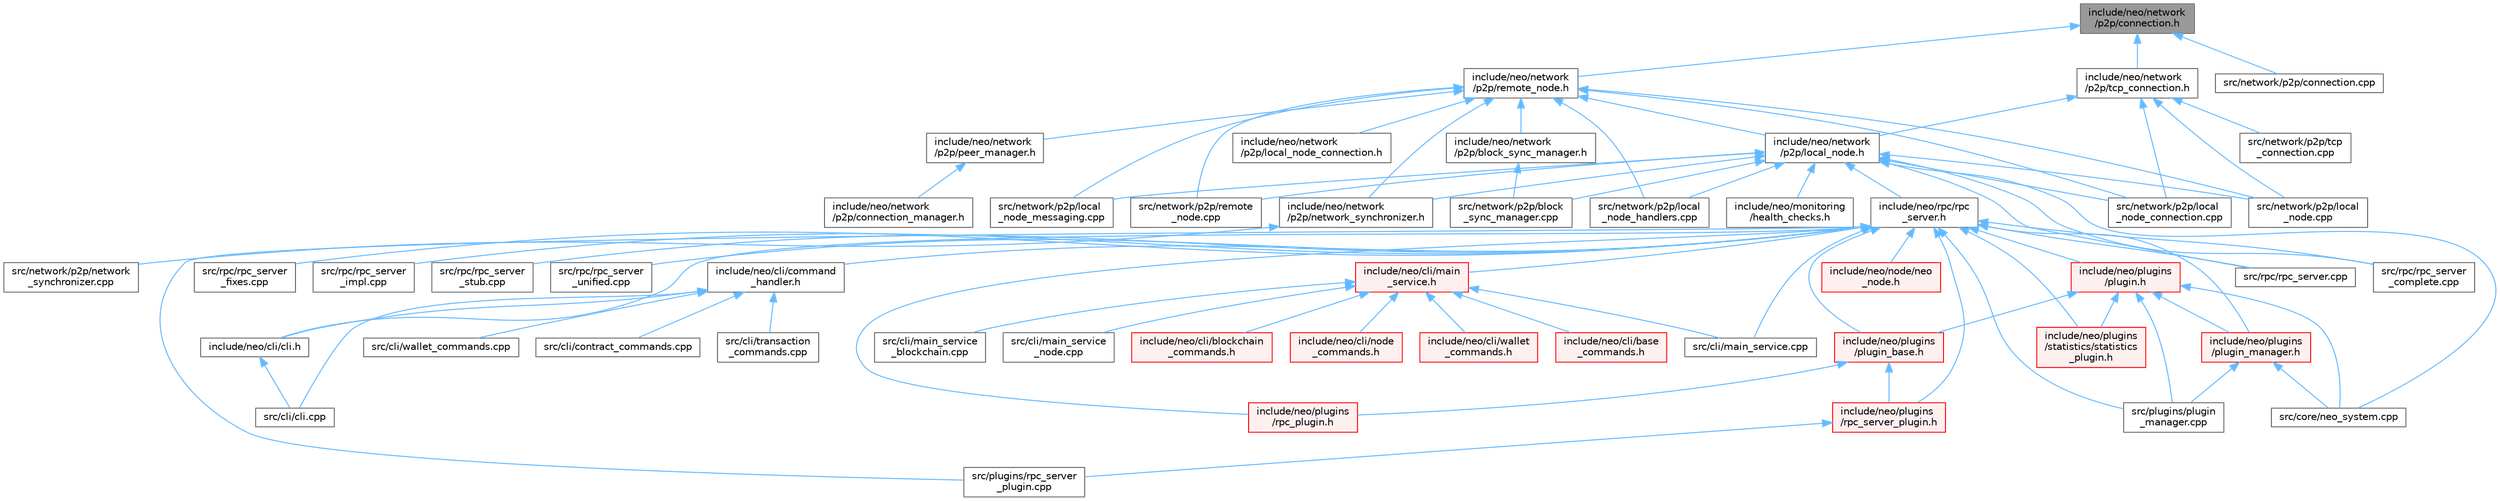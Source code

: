 digraph "include/neo/network/p2p/connection.h"
{
 // LATEX_PDF_SIZE
  bgcolor="transparent";
  edge [fontname=Helvetica,fontsize=10,labelfontname=Helvetica,labelfontsize=10];
  node [fontname=Helvetica,fontsize=10,shape=box,height=0.2,width=0.4];
  Node1 [id="Node000001",label="include/neo/network\l/p2p/connection.h",height=0.2,width=0.4,color="gray40", fillcolor="grey60", style="filled", fontcolor="black",tooltip=" "];
  Node1 -> Node2 [id="edge1_Node000001_Node000002",dir="back",color="steelblue1",style="solid",tooltip=" "];
  Node2 [id="Node000002",label="include/neo/network\l/p2p/remote_node.h",height=0.2,width=0.4,color="grey40", fillcolor="white", style="filled",URL="$remote__node_8h.html",tooltip=" "];
  Node2 -> Node3 [id="edge2_Node000002_Node000003",dir="back",color="steelblue1",style="solid",tooltip=" "];
  Node3 [id="Node000003",label="include/neo/network\l/p2p/block_sync_manager.h",height=0.2,width=0.4,color="grey40", fillcolor="white", style="filled",URL="$block__sync__manager_8h.html",tooltip=" "];
  Node3 -> Node4 [id="edge3_Node000003_Node000004",dir="back",color="steelblue1",style="solid",tooltip=" "];
  Node4 [id="Node000004",label="src/network/p2p/block\l_sync_manager.cpp",height=0.2,width=0.4,color="grey40", fillcolor="white", style="filled",URL="$block__sync__manager_8cpp.html",tooltip=" "];
  Node2 -> Node5 [id="edge4_Node000002_Node000005",dir="back",color="steelblue1",style="solid",tooltip=" "];
  Node5 [id="Node000005",label="include/neo/network\l/p2p/local_node.h",height=0.2,width=0.4,color="grey40", fillcolor="white", style="filled",URL="$local__node_8h.html",tooltip=" "];
  Node5 -> Node6 [id="edge5_Node000005_Node000006",dir="back",color="steelblue1",style="solid",tooltip=" "];
  Node6 [id="Node000006",label="include/neo/monitoring\l/health_checks.h",height=0.2,width=0.4,color="grey40", fillcolor="white", style="filled",URL="$health__checks_8h.html",tooltip=" "];
  Node5 -> Node7 [id="edge6_Node000005_Node000007",dir="back",color="steelblue1",style="solid",tooltip=" "];
  Node7 [id="Node000007",label="include/neo/network\l/p2p/network_synchronizer.h",height=0.2,width=0.4,color="grey40", fillcolor="white", style="filled",URL="$network__synchronizer_8h.html",tooltip=" "];
  Node7 -> Node8 [id="edge7_Node000007_Node000008",dir="back",color="steelblue1",style="solid",tooltip=" "];
  Node8 [id="Node000008",label="src/network/p2p/network\l_synchronizer.cpp",height=0.2,width=0.4,color="grey40", fillcolor="white", style="filled",URL="$network__synchronizer_8cpp.html",tooltip=" "];
  Node5 -> Node9 [id="edge8_Node000005_Node000009",dir="back",color="steelblue1",style="solid",tooltip=" "];
  Node9 [id="Node000009",label="include/neo/rpc/rpc\l_server.h",height=0.2,width=0.4,color="grey40", fillcolor="white", style="filled",URL="$rpc__server_8h.html",tooltip=" "];
  Node9 -> Node10 [id="edge9_Node000009_Node000010",dir="back",color="steelblue1",style="solid",tooltip=" "];
  Node10 [id="Node000010",label="include/neo/cli/cli.h",height=0.2,width=0.4,color="grey40", fillcolor="white", style="filled",URL="$cli_8h.html",tooltip=" "];
  Node10 -> Node11 [id="edge10_Node000010_Node000011",dir="back",color="steelblue1",style="solid",tooltip=" "];
  Node11 [id="Node000011",label="src/cli/cli.cpp",height=0.2,width=0.4,color="grey40", fillcolor="white", style="filled",URL="$cli_8cpp.html",tooltip=" "];
  Node9 -> Node12 [id="edge11_Node000009_Node000012",dir="back",color="steelblue1",style="solid",tooltip=" "];
  Node12 [id="Node000012",label="include/neo/cli/command\l_handler.h",height=0.2,width=0.4,color="grey40", fillcolor="white", style="filled",URL="$command__handler_8h.html",tooltip=" "];
  Node12 -> Node10 [id="edge12_Node000012_Node000010",dir="back",color="steelblue1",style="solid",tooltip=" "];
  Node12 -> Node11 [id="edge13_Node000012_Node000011",dir="back",color="steelblue1",style="solid",tooltip=" "];
  Node12 -> Node13 [id="edge14_Node000012_Node000013",dir="back",color="steelblue1",style="solid",tooltip=" "];
  Node13 [id="Node000013",label="src/cli/contract_commands.cpp",height=0.2,width=0.4,color="grey40", fillcolor="white", style="filled",URL="$contract__commands_8cpp.html",tooltip=" "];
  Node12 -> Node14 [id="edge15_Node000012_Node000014",dir="back",color="steelblue1",style="solid",tooltip=" "];
  Node14 [id="Node000014",label="src/cli/transaction\l_commands.cpp",height=0.2,width=0.4,color="grey40", fillcolor="white", style="filled",URL="$transaction__commands_8cpp.html",tooltip=" "];
  Node12 -> Node15 [id="edge16_Node000012_Node000015",dir="back",color="steelblue1",style="solid",tooltip=" "];
  Node15 [id="Node000015",label="src/cli/wallet_commands.cpp",height=0.2,width=0.4,color="grey40", fillcolor="white", style="filled",URL="$wallet__commands_8cpp.html",tooltip=" "];
  Node9 -> Node16 [id="edge17_Node000009_Node000016",dir="back",color="steelblue1",style="solid",tooltip=" "];
  Node16 [id="Node000016",label="include/neo/cli/main\l_service.h",height=0.2,width=0.4,color="red", fillcolor="#FFF0F0", style="filled",URL="$main__service_8h.html",tooltip=" "];
  Node16 -> Node17 [id="edge18_Node000016_Node000017",dir="back",color="steelblue1",style="solid",tooltip=" "];
  Node17 [id="Node000017",label="include/neo/cli/base\l_commands.h",height=0.2,width=0.4,color="red", fillcolor="#FFF0F0", style="filled",URL="$base__commands_8h.html",tooltip=" "];
  Node16 -> Node19 [id="edge19_Node000016_Node000019",dir="back",color="steelblue1",style="solid",tooltip=" "];
  Node19 [id="Node000019",label="include/neo/cli/blockchain\l_commands.h",height=0.2,width=0.4,color="red", fillcolor="#FFF0F0", style="filled",URL="$blockchain__commands_8h.html",tooltip=" "];
  Node16 -> Node21 [id="edge20_Node000016_Node000021",dir="back",color="steelblue1",style="solid",tooltip=" "];
  Node21 [id="Node000021",label="include/neo/cli/node\l_commands.h",height=0.2,width=0.4,color="red", fillcolor="#FFF0F0", style="filled",URL="$node__commands_8h.html",tooltip=" "];
  Node16 -> Node23 [id="edge21_Node000016_Node000023",dir="back",color="steelblue1",style="solid",tooltip=" "];
  Node23 [id="Node000023",label="include/neo/cli/wallet\l_commands.h",height=0.2,width=0.4,color="red", fillcolor="#FFF0F0", style="filled",URL="$wallet__commands_8h.html",tooltip=" "];
  Node16 -> Node25 [id="edge22_Node000016_Node000025",dir="back",color="steelblue1",style="solid",tooltip=" "];
  Node25 [id="Node000025",label="src/cli/main_service.cpp",height=0.2,width=0.4,color="grey40", fillcolor="white", style="filled",URL="$main__service_8cpp.html",tooltip=" "];
  Node16 -> Node26 [id="edge23_Node000016_Node000026",dir="back",color="steelblue1",style="solid",tooltip=" "];
  Node26 [id="Node000026",label="src/cli/main_service\l_blockchain.cpp",height=0.2,width=0.4,color="grey40", fillcolor="white", style="filled",URL="$main__service__blockchain_8cpp.html",tooltip=" "];
  Node16 -> Node27 [id="edge24_Node000016_Node000027",dir="back",color="steelblue1",style="solid",tooltip=" "];
  Node27 [id="Node000027",label="src/cli/main_service\l_node.cpp",height=0.2,width=0.4,color="grey40", fillcolor="white", style="filled",URL="$main__service__node_8cpp.html",tooltip=" "];
  Node9 -> Node29 [id="edge25_Node000009_Node000029",dir="back",color="steelblue1",style="solid",tooltip=" "];
  Node29 [id="Node000029",label="include/neo/node/neo\l_node.h",height=0.2,width=0.4,color="red", fillcolor="#FFF0F0", style="filled",URL="$neo__node_8h.html",tooltip=" "];
  Node9 -> Node34 [id="edge26_Node000009_Node000034",dir="back",color="steelblue1",style="solid",tooltip=" "];
  Node34 [id="Node000034",label="include/neo/plugins\l/plugin.h",height=0.2,width=0.4,color="red", fillcolor="#FFF0F0", style="filled",URL="$plugins_2plugin_8h.html",tooltip=" "];
  Node34 -> Node35 [id="edge27_Node000034_Node000035",dir="back",color="steelblue1",style="solid",tooltip=" "];
  Node35 [id="Node000035",label="include/neo/plugins\l/plugin_base.h",height=0.2,width=0.4,color="red", fillcolor="#FFF0F0", style="filled",URL="$plugin__base_8h.html",tooltip=" "];
  Node35 -> Node41 [id="edge28_Node000035_Node000041",dir="back",color="steelblue1",style="solid",tooltip=" "];
  Node41 [id="Node000041",label="include/neo/plugins\l/rpc_plugin.h",height=0.2,width=0.4,color="red", fillcolor="#FFF0F0", style="filled",URL="$rpc__plugin_8h.html",tooltip=" "];
  Node35 -> Node43 [id="edge29_Node000035_Node000043",dir="back",color="steelblue1",style="solid",tooltip=" "];
  Node43 [id="Node000043",label="include/neo/plugins\l/rpc_server_plugin.h",height=0.2,width=0.4,color="red", fillcolor="#FFF0F0", style="filled",URL="$rpc__server__plugin_8h.html",tooltip=" "];
  Node43 -> Node44 [id="edge30_Node000043_Node000044",dir="back",color="steelblue1",style="solid",tooltip=" "];
  Node44 [id="Node000044",label="src/plugins/rpc_server\l_plugin.cpp",height=0.2,width=0.4,color="grey40", fillcolor="white", style="filled",URL="$rpc__server__plugin_8cpp.html",tooltip=" "];
  Node34 -> Node52 [id="edge31_Node000034_Node000052",dir="back",color="steelblue1",style="solid",tooltip=" "];
  Node52 [id="Node000052",label="include/neo/plugins\l/plugin_manager.h",height=0.2,width=0.4,color="red", fillcolor="#FFF0F0", style="filled",URL="$plugin__manager_8h.html",tooltip=" "];
  Node52 -> Node54 [id="edge32_Node000052_Node000054",dir="back",color="steelblue1",style="solid",tooltip=" "];
  Node54 [id="Node000054",label="src/core/neo_system.cpp",height=0.2,width=0.4,color="grey40", fillcolor="white", style="filled",URL="$core_2neo__system_8cpp.html",tooltip=" "];
  Node52 -> Node55 [id="edge33_Node000052_Node000055",dir="back",color="steelblue1",style="solid",tooltip=" "];
  Node55 [id="Node000055",label="src/plugins/plugin\l_manager.cpp",height=0.2,width=0.4,color="grey40", fillcolor="white", style="filled",URL="$plugin__manager_8cpp.html",tooltip=" "];
  Node34 -> Node56 [id="edge34_Node000034_Node000056",dir="back",color="steelblue1",style="solid",tooltip=" "];
  Node56 [id="Node000056",label="include/neo/plugins\l/statistics/statistics\l_plugin.h",height=0.2,width=0.4,color="red", fillcolor="#FFF0F0", style="filled",URL="$statistics_2statistics__plugin_8h.html",tooltip=" "];
  Node34 -> Node54 [id="edge35_Node000034_Node000054",dir="back",color="steelblue1",style="solid",tooltip=" "];
  Node34 -> Node55 [id="edge36_Node000034_Node000055",dir="back",color="steelblue1",style="solid",tooltip=" "];
  Node9 -> Node35 [id="edge37_Node000009_Node000035",dir="back",color="steelblue1",style="solid",tooltip=" "];
  Node9 -> Node52 [id="edge38_Node000009_Node000052",dir="back",color="steelblue1",style="solid",tooltip=" "];
  Node9 -> Node41 [id="edge39_Node000009_Node000041",dir="back",color="steelblue1",style="solid",tooltip=" "];
  Node9 -> Node43 [id="edge40_Node000009_Node000043",dir="back",color="steelblue1",style="solid",tooltip=" "];
  Node9 -> Node56 [id="edge41_Node000009_Node000056",dir="back",color="steelblue1",style="solid",tooltip=" "];
  Node9 -> Node25 [id="edge42_Node000009_Node000025",dir="back",color="steelblue1",style="solid",tooltip=" "];
  Node9 -> Node55 [id="edge43_Node000009_Node000055",dir="back",color="steelblue1",style="solid",tooltip=" "];
  Node9 -> Node44 [id="edge44_Node000009_Node000044",dir="back",color="steelblue1",style="solid",tooltip=" "];
  Node9 -> Node60 [id="edge45_Node000009_Node000060",dir="back",color="steelblue1",style="solid",tooltip=" "];
  Node60 [id="Node000060",label="src/rpc/rpc_server.cpp",height=0.2,width=0.4,color="grey40", fillcolor="white", style="filled",URL="$rpc__server_8cpp.html",tooltip=" "];
  Node9 -> Node61 [id="edge46_Node000009_Node000061",dir="back",color="steelblue1",style="solid",tooltip=" "];
  Node61 [id="Node000061",label="src/rpc/rpc_server\l_complete.cpp",height=0.2,width=0.4,color="grey40", fillcolor="white", style="filled",URL="$rpc__server__complete_8cpp.html",tooltip=" "];
  Node9 -> Node62 [id="edge47_Node000009_Node000062",dir="back",color="steelblue1",style="solid",tooltip=" "];
  Node62 [id="Node000062",label="src/rpc/rpc_server\l_fixes.cpp",height=0.2,width=0.4,color="grey40", fillcolor="white", style="filled",URL="$rpc__server__fixes_8cpp.html",tooltip=" "];
  Node9 -> Node63 [id="edge48_Node000009_Node000063",dir="back",color="steelblue1",style="solid",tooltip=" "];
  Node63 [id="Node000063",label="src/rpc/rpc_server\l_impl.cpp",height=0.2,width=0.4,color="grey40", fillcolor="white", style="filled",URL="$rpc__server__impl_8cpp.html",tooltip=" "];
  Node9 -> Node64 [id="edge49_Node000009_Node000064",dir="back",color="steelblue1",style="solid",tooltip=" "];
  Node64 [id="Node000064",label="src/rpc/rpc_server\l_stub.cpp",height=0.2,width=0.4,color="grey40", fillcolor="white", style="filled",URL="$rpc__server__stub_8cpp.html",tooltip=" "];
  Node9 -> Node65 [id="edge50_Node000009_Node000065",dir="back",color="steelblue1",style="solid",tooltip=" "];
  Node65 [id="Node000065",label="src/rpc/rpc_server\l_unified.cpp",height=0.2,width=0.4,color="grey40", fillcolor="white", style="filled",URL="$rpc__server__unified_8cpp.html",tooltip=" "];
  Node5 -> Node54 [id="edge51_Node000005_Node000054",dir="back",color="steelblue1",style="solid",tooltip=" "];
  Node5 -> Node4 [id="edge52_Node000005_Node000004",dir="back",color="steelblue1",style="solid",tooltip=" "];
  Node5 -> Node66 [id="edge53_Node000005_Node000066",dir="back",color="steelblue1",style="solid",tooltip=" "];
  Node66 [id="Node000066",label="src/network/p2p/local\l_node.cpp",height=0.2,width=0.4,color="grey40", fillcolor="white", style="filled",URL="$local__node_8cpp.html",tooltip=" "];
  Node5 -> Node67 [id="edge54_Node000005_Node000067",dir="back",color="steelblue1",style="solid",tooltip=" "];
  Node67 [id="Node000067",label="src/network/p2p/local\l_node_connection.cpp",height=0.2,width=0.4,color="grey40", fillcolor="white", style="filled",URL="$local__node__connection_8cpp.html",tooltip=" "];
  Node5 -> Node68 [id="edge55_Node000005_Node000068",dir="back",color="steelblue1",style="solid",tooltip=" "];
  Node68 [id="Node000068",label="src/network/p2p/local\l_node_handlers.cpp",height=0.2,width=0.4,color="grey40", fillcolor="white", style="filled",URL="$local__node__handlers_8cpp.html",tooltip=" "];
  Node5 -> Node69 [id="edge56_Node000005_Node000069",dir="back",color="steelblue1",style="solid",tooltip=" "];
  Node69 [id="Node000069",label="src/network/p2p/local\l_node_messaging.cpp",height=0.2,width=0.4,color="grey40", fillcolor="white", style="filled",URL="$local__node__messaging_8cpp.html",tooltip=" "];
  Node5 -> Node70 [id="edge57_Node000005_Node000070",dir="back",color="steelblue1",style="solid",tooltip=" "];
  Node70 [id="Node000070",label="src/network/p2p/remote\l_node.cpp",height=0.2,width=0.4,color="grey40", fillcolor="white", style="filled",URL="$remote__node_8cpp.html",tooltip=" "];
  Node5 -> Node60 [id="edge58_Node000005_Node000060",dir="back",color="steelblue1",style="solid",tooltip=" "];
  Node5 -> Node61 [id="edge59_Node000005_Node000061",dir="back",color="steelblue1",style="solid",tooltip=" "];
  Node2 -> Node71 [id="edge60_Node000002_Node000071",dir="back",color="steelblue1",style="solid",tooltip=" "];
  Node71 [id="Node000071",label="include/neo/network\l/p2p/local_node_connection.h",height=0.2,width=0.4,color="grey40", fillcolor="white", style="filled",URL="$local__node__connection_8h.html",tooltip=" "];
  Node2 -> Node7 [id="edge61_Node000002_Node000007",dir="back",color="steelblue1",style="solid",tooltip=" "];
  Node2 -> Node72 [id="edge62_Node000002_Node000072",dir="back",color="steelblue1",style="solid",tooltip=" "];
  Node72 [id="Node000072",label="include/neo/network\l/p2p/peer_manager.h",height=0.2,width=0.4,color="grey40", fillcolor="white", style="filled",URL="$peer__manager_8h.html",tooltip=" "];
  Node72 -> Node73 [id="edge63_Node000072_Node000073",dir="back",color="steelblue1",style="solid",tooltip=" "];
  Node73 [id="Node000073",label="include/neo/network\l/p2p/connection_manager.h",height=0.2,width=0.4,color="grey40", fillcolor="white", style="filled",URL="$p2p_2connection__manager_8h.html",tooltip=" "];
  Node2 -> Node66 [id="edge64_Node000002_Node000066",dir="back",color="steelblue1",style="solid",tooltip=" "];
  Node2 -> Node67 [id="edge65_Node000002_Node000067",dir="back",color="steelblue1",style="solid",tooltip=" "];
  Node2 -> Node68 [id="edge66_Node000002_Node000068",dir="back",color="steelblue1",style="solid",tooltip=" "];
  Node2 -> Node69 [id="edge67_Node000002_Node000069",dir="back",color="steelblue1",style="solid",tooltip=" "];
  Node2 -> Node70 [id="edge68_Node000002_Node000070",dir="back",color="steelblue1",style="solid",tooltip=" "];
  Node1 -> Node74 [id="edge69_Node000001_Node000074",dir="back",color="steelblue1",style="solid",tooltip=" "];
  Node74 [id="Node000074",label="include/neo/network\l/p2p/tcp_connection.h",height=0.2,width=0.4,color="grey40", fillcolor="white", style="filled",URL="$p2p_2tcp__connection_8h.html",tooltip=" "];
  Node74 -> Node5 [id="edge70_Node000074_Node000005",dir="back",color="steelblue1",style="solid",tooltip=" "];
  Node74 -> Node66 [id="edge71_Node000074_Node000066",dir="back",color="steelblue1",style="solid",tooltip=" "];
  Node74 -> Node67 [id="edge72_Node000074_Node000067",dir="back",color="steelblue1",style="solid",tooltip=" "];
  Node74 -> Node75 [id="edge73_Node000074_Node000075",dir="back",color="steelblue1",style="solid",tooltip=" "];
  Node75 [id="Node000075",label="src/network/p2p/tcp\l_connection.cpp",height=0.2,width=0.4,color="grey40", fillcolor="white", style="filled",URL="$p2p_2tcp__connection_8cpp.html",tooltip=" "];
  Node1 -> Node76 [id="edge74_Node000001_Node000076",dir="back",color="steelblue1",style="solid",tooltip=" "];
  Node76 [id="Node000076",label="src/network/p2p/connection.cpp",height=0.2,width=0.4,color="grey40", fillcolor="white", style="filled",URL="$connection_8cpp.html",tooltip=" "];
}
